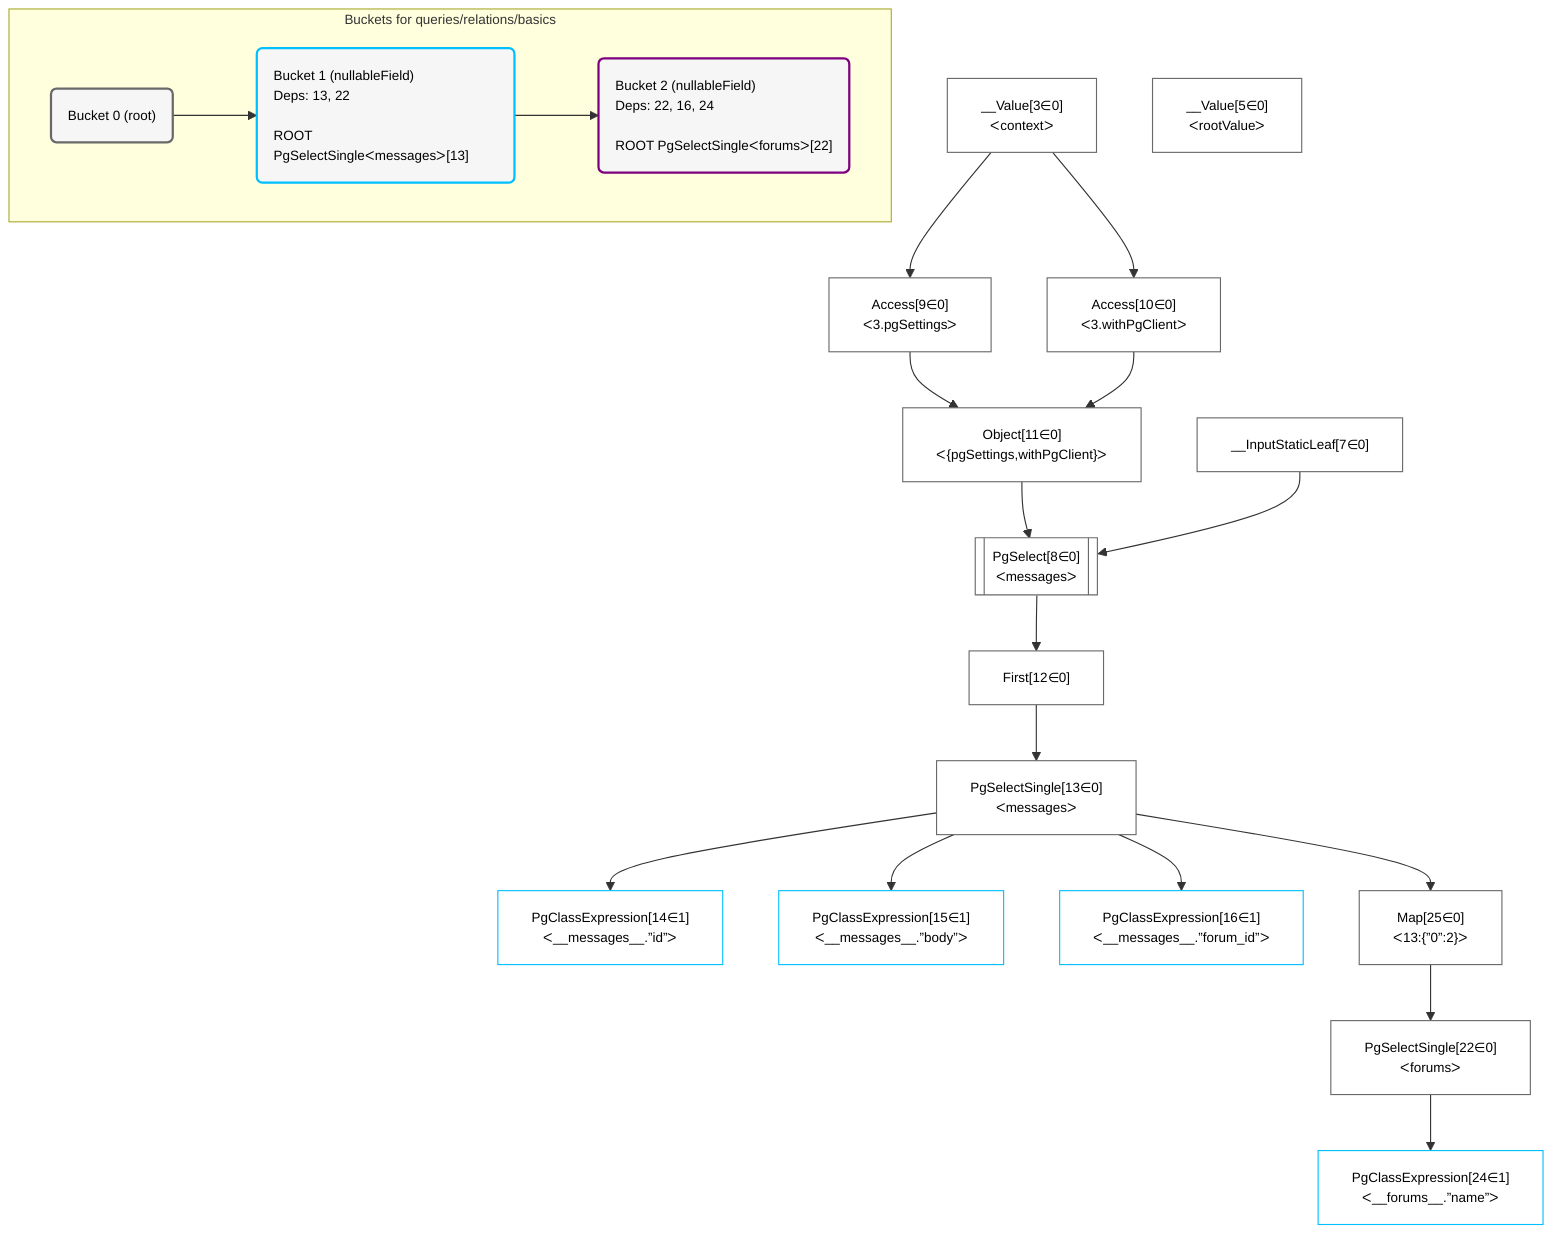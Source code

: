 %%{init: {'themeVariables': { 'fontSize': '12px'}}}%%
graph TD
    classDef path fill:#eee,stroke:#000,color:#000
    classDef plan fill:#fff,stroke-width:1px,color:#000
    classDef itemplan fill:#fff,stroke-width:2px,color:#000
    classDef sideeffectplan fill:#f00,stroke-width:2px,color:#000
    classDef bucket fill:#f6f6f6,color:#000,stroke-width:2px,text-align:left


    %% define steps
    __Value3["__Value[3∈0]<br />ᐸcontextᐳ"]:::plan
    __Value5["__Value[5∈0]<br />ᐸrootValueᐳ"]:::plan
    __InputStaticLeaf7["__InputStaticLeaf[7∈0]"]:::plan
    Access9["Access[9∈0]<br />ᐸ3.pgSettingsᐳ"]:::plan
    Access10["Access[10∈0]<br />ᐸ3.withPgClientᐳ"]:::plan
    Object11["Object[11∈0]<br />ᐸ{pgSettings,withPgClient}ᐳ"]:::plan
    PgSelect8[["PgSelect[8∈0]<br />ᐸmessagesᐳ"]]:::plan
    First12["First[12∈0]"]:::plan
    PgSelectSingle13["PgSelectSingle[13∈0]<br />ᐸmessagesᐳ"]:::plan
    PgClassExpression14["PgClassExpression[14∈1]<br />ᐸ__messages__.”id”ᐳ"]:::plan
    PgClassExpression15["PgClassExpression[15∈1]<br />ᐸ__messages__.”body”ᐳ"]:::plan
    PgClassExpression16["PgClassExpression[16∈1]<br />ᐸ__messages__.”forum_id”ᐳ"]:::plan
    Map25["Map[25∈0]<br />ᐸ13:{”0”:2}ᐳ"]:::plan
    PgSelectSingle22["PgSelectSingle[22∈0]<br />ᐸforumsᐳ"]:::plan
    PgClassExpression24["PgClassExpression[24∈1]<br />ᐸ__forums__.”name”ᐳ"]:::plan

    %% plan dependencies
    __Value3 --> Access9
    __Value3 --> Access10
    Access9 & Access10 --> Object11
    Object11 & __InputStaticLeaf7 --> PgSelect8
    PgSelect8 --> First12
    First12 --> PgSelectSingle13
    PgSelectSingle13 --> PgClassExpression14
    PgSelectSingle13 --> PgClassExpression15
    PgSelectSingle13 --> PgClassExpression16
    PgSelectSingle13 --> Map25
    Map25 --> PgSelectSingle22
    PgSelectSingle22 --> PgClassExpression24

    subgraph "Buckets for queries/relations/basics"
    Bucket0("Bucket 0 (root)"):::bucket
    classDef bucket0 stroke:#696969
    class Bucket0,__Value3,__Value5,__InputStaticLeaf7,PgSelect8,Access9,Access10,Object11,First12,PgSelectSingle13,PgSelectSingle22,Map25 bucket0
    Bucket1("Bucket 1 (nullableField)<br />Deps: 13, 22<br /><br />ROOT PgSelectSingleᐸmessagesᐳ[13]"):::bucket
    classDef bucket1 stroke:#00bfff
    class Bucket1,PgClassExpression14,PgClassExpression15,PgClassExpression16,PgClassExpression24 bucket1
    Bucket2("Bucket 2 (nullableField)<br />Deps: 22, 16, 24<br /><br />ROOT PgSelectSingleᐸforumsᐳ[22]"):::bucket
    classDef bucket2 stroke:#7f007f
    class Bucket2 bucket2
    Bucket0 --> Bucket1
    Bucket1 --> Bucket2
    end